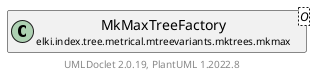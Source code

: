 @startuml
    remove .*\.(Instance|Par|Parameterizer|Factory)$
    set namespaceSeparator none
    hide empty fields
    hide empty methods

    class "<size:14>MkMaxTreeFactory.Par\n<size:10>elki.index.tree.metrical.mtreevariants.mktrees.mkmax" as elki.index.tree.metrical.mtreevariants.mktrees.mkmax.MkMaxTreeFactory.Par<O> {
        +make(): MkMaxTreeFactory<O>
        #makeSettings(): MkTreeSettings<O, MkMaxTreeNode<O>, MkMaxEntry>
    }

    abstract class "<size:14>AbstractMkTreeUnifiedFactory.Par\n<size:10>elki.index.tree.metrical.mtreevariants.mktrees" as elki.index.tree.metrical.mtreevariants.mktrees.AbstractMkTreeUnifiedFactory.Par<O, MkMaxTreeNode<O>, MkMaxEntry, MkTreeSettings<O, MkMaxTreeNode<O>, MkMaxEntry>> [[../AbstractMkTreeUnifiedFactory.Par.html]] {
        {abstract} +make(): AbstractMkTreeUnifiedFactory<O, N extends AbstractMTreeNode<O, N, E extends MTreeEntry>, E extends MTreeEntry, S extends MkTreeSettings<O, N extends AbstractMTreeNode<O, N, E extends MTreeEntry>, E extends MTreeEntry>>
    }
    class "<size:14>MkMaxTreeFactory\n<size:10>elki.index.tree.metrical.mtreevariants.mktrees.mkmax" as elki.index.tree.metrical.mtreevariants.mktrees.mkmax.MkMaxTreeFactory<O> [[MkMaxTreeFactory.html]]

    elki.index.tree.metrical.mtreevariants.mktrees.AbstractMkTreeUnifiedFactory.Par <|-- elki.index.tree.metrical.mtreevariants.mktrees.mkmax.MkMaxTreeFactory.Par
    elki.index.tree.metrical.mtreevariants.mktrees.mkmax.MkMaxTreeFactory +-- elki.index.tree.metrical.mtreevariants.mktrees.mkmax.MkMaxTreeFactory.Par

    center footer UMLDoclet 2.0.19, PlantUML 1.2022.8
@enduml
